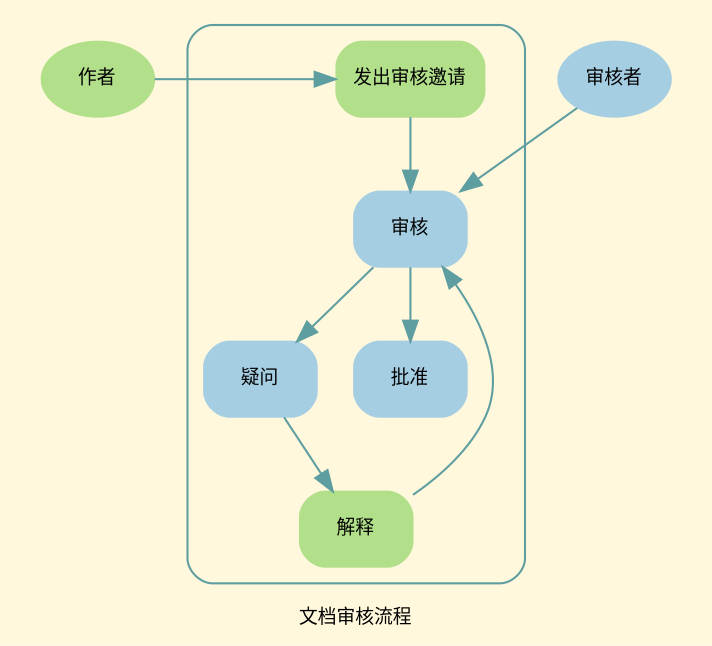 digraph "process-doc-review" {
    fontname="Consolas"
    fontsize=9
    bgcolor="cornsilk"
    #splines="curved"
	#size="10,8"
    #rankdir="TB"
    label="文档审核流程"
	node    [
                colorscheme=paired12 
                color=3
                style="rounded,filled" 
                shape="rectangle" 
                fontname="Consolas" 
                fontsize=9
            ]
    graph   [color=cadetblue style="rounded" fontname="Consolas"]
    edge    [color=cadetblue fontname="Consolas" fontsize=9]

    subgraph cluster0 {
        pencolor="none"
        "author"         [color=3 shape="oval" label="作者"]
        label=""
    }

    subgraph cluster1 {
        "submitted"         [color=3 label="发出审核邀请"]
        "reviewing"         [color=1 label="审核"]
        "question"          [color=1 label="疑问"]
        "answer"            [color=3 label="解释"]
        "approved"          [color=1 label="批准"]
        label=""
    }

    subgraph cluster2 {
        pencolor="none"
        "reviewer"          [color=1 shape="oval" label="审核者"]
        label=""
    }

    "author"                -> "submitted" [constraint=false]
    "reviewer"              -> "reviewing" [constraint=false]

    "submitted"             -> "reviewing"
    "reviewing"             -> "approved"
    "reviewing"             -> "question"
    "answer"                -> "reviewing"
    "question"              -> "answer"


}